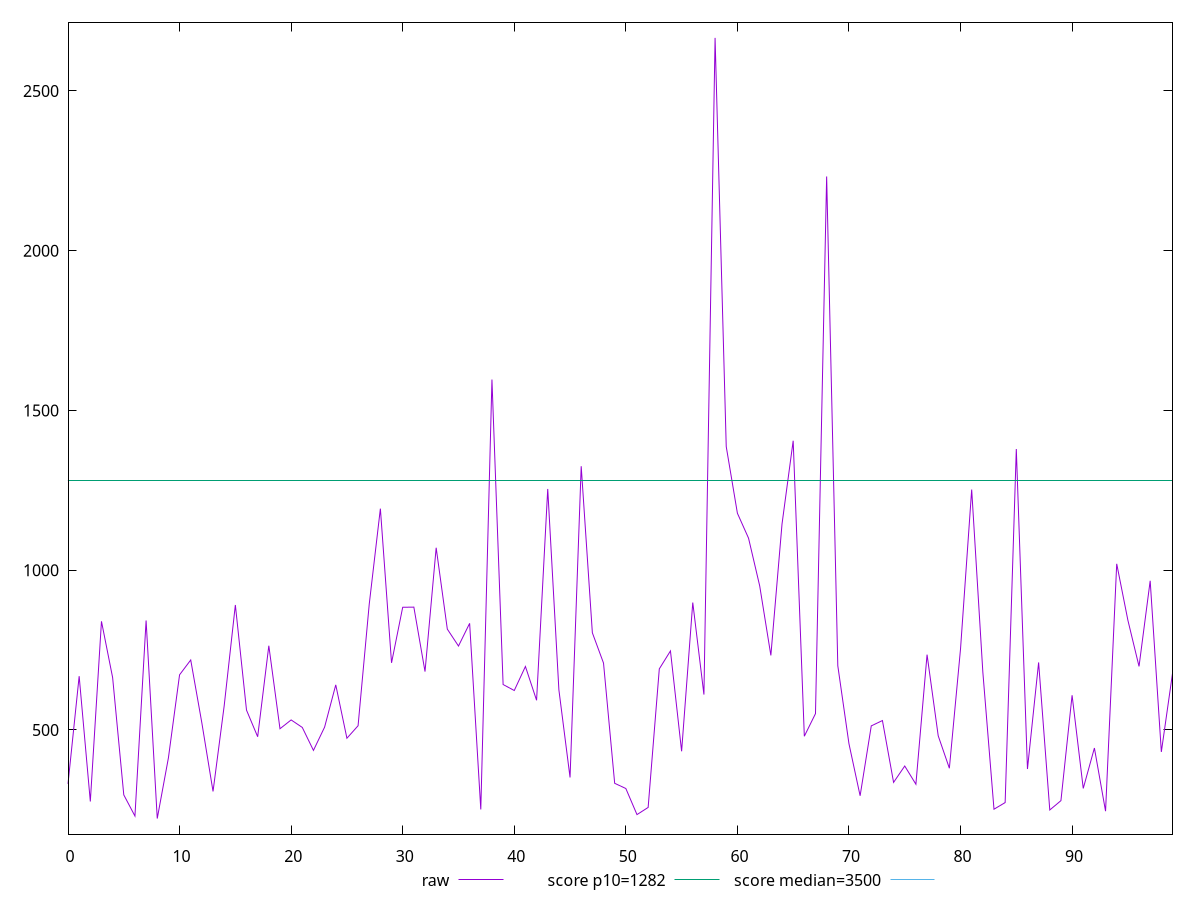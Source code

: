 reset

$raw <<EOF
0 331.028
1 668.116
2 275.87200000000007
3 839.804
4 663.7120000000001
5 296.46399999999994
6 230.27599999999998
7 842.348
8 222.54
9 412.4079999999999
10 672.356
11 718.808
12 521.212
13 307.35599999999994
14 575.5319999999999
15 890.98
16 561.8199999999999
17 478.5000000000001
18 763.3560000000003
19 503.56000000000006
20 531.152
21 507.65200000000004
22 435.81999999999994
23 508.656
24 640.8880000000001
25 473.84000000000003
26 512.932
27 893.1880000000001
28 1192.604
29 709.8400000000001
30 883.8119999999999
31 884.2840000000002
32 682.488
33 1070.12
34 815.4159999999999
35 762.4639999999999
36 833.508
37 250.932
38 1596.5840000000003
39 641.9480000000001
40 623.2359999999999
41 698.468
42 592.6600000000001
43 1254.1240000000003
44 625.28
45 351.048
46 1325.312
47 803.9360000000001
48 709.0840000000001
49 332.79200000000003
50 316.528
51 234.83200000000002
52 257.2439999999999
53 690.936
54 747.1320000000002
55 433.0160000000001
56 898.5759999999999
57 610.5759999999999
58 2666.0839999999994
59 1386.752
60 1178.224
61 1099.98
62 950.604
63 733.1040000000002
64 1144.2920000000004
65 1405.1
66 480.05600000000015
67 550.892
68 2232.424
69 700.6600000000001
70 456.70400000000006
71 293.688
72 512.5360000000001
73 529.224
74 335.624
75 386.88400000000007
76 329.828
77 735.5600000000002
78 481.4600000000001
79 379.908
80 753.3560000000002
81 1252.1599999999999
82 680.892
83 251.66800000000006
84 272.56000000000006
85 1379.1280000000002
86 377.564
87 711.04
88 249.26
89 278.48800000000006
90 608.332
91 316.7679999999999
92 443.196
93 245.508
94 1019.7840000000001
95 843.4000000000001
96 698.716
97 966.7159999999998
98 431.024
99 676.7280000000001
EOF

set key outside below
set xrange [0:99]
set yrange [173.66912:2714.9548799999993]
set trange [173.66912:2714.9548799999993]
set terminal svg size 640, 500 enhanced background rgb 'white'
set output "report_00013_2021-02-09T12-04-24.940Z/bootup-time/samples/pages+cached+noadtech+nomedia+nocss/raw/values.svg"

plot $raw title "raw" with line, \
     1282 title "score p10=1282", \
     3500 title "score median=3500"

reset
